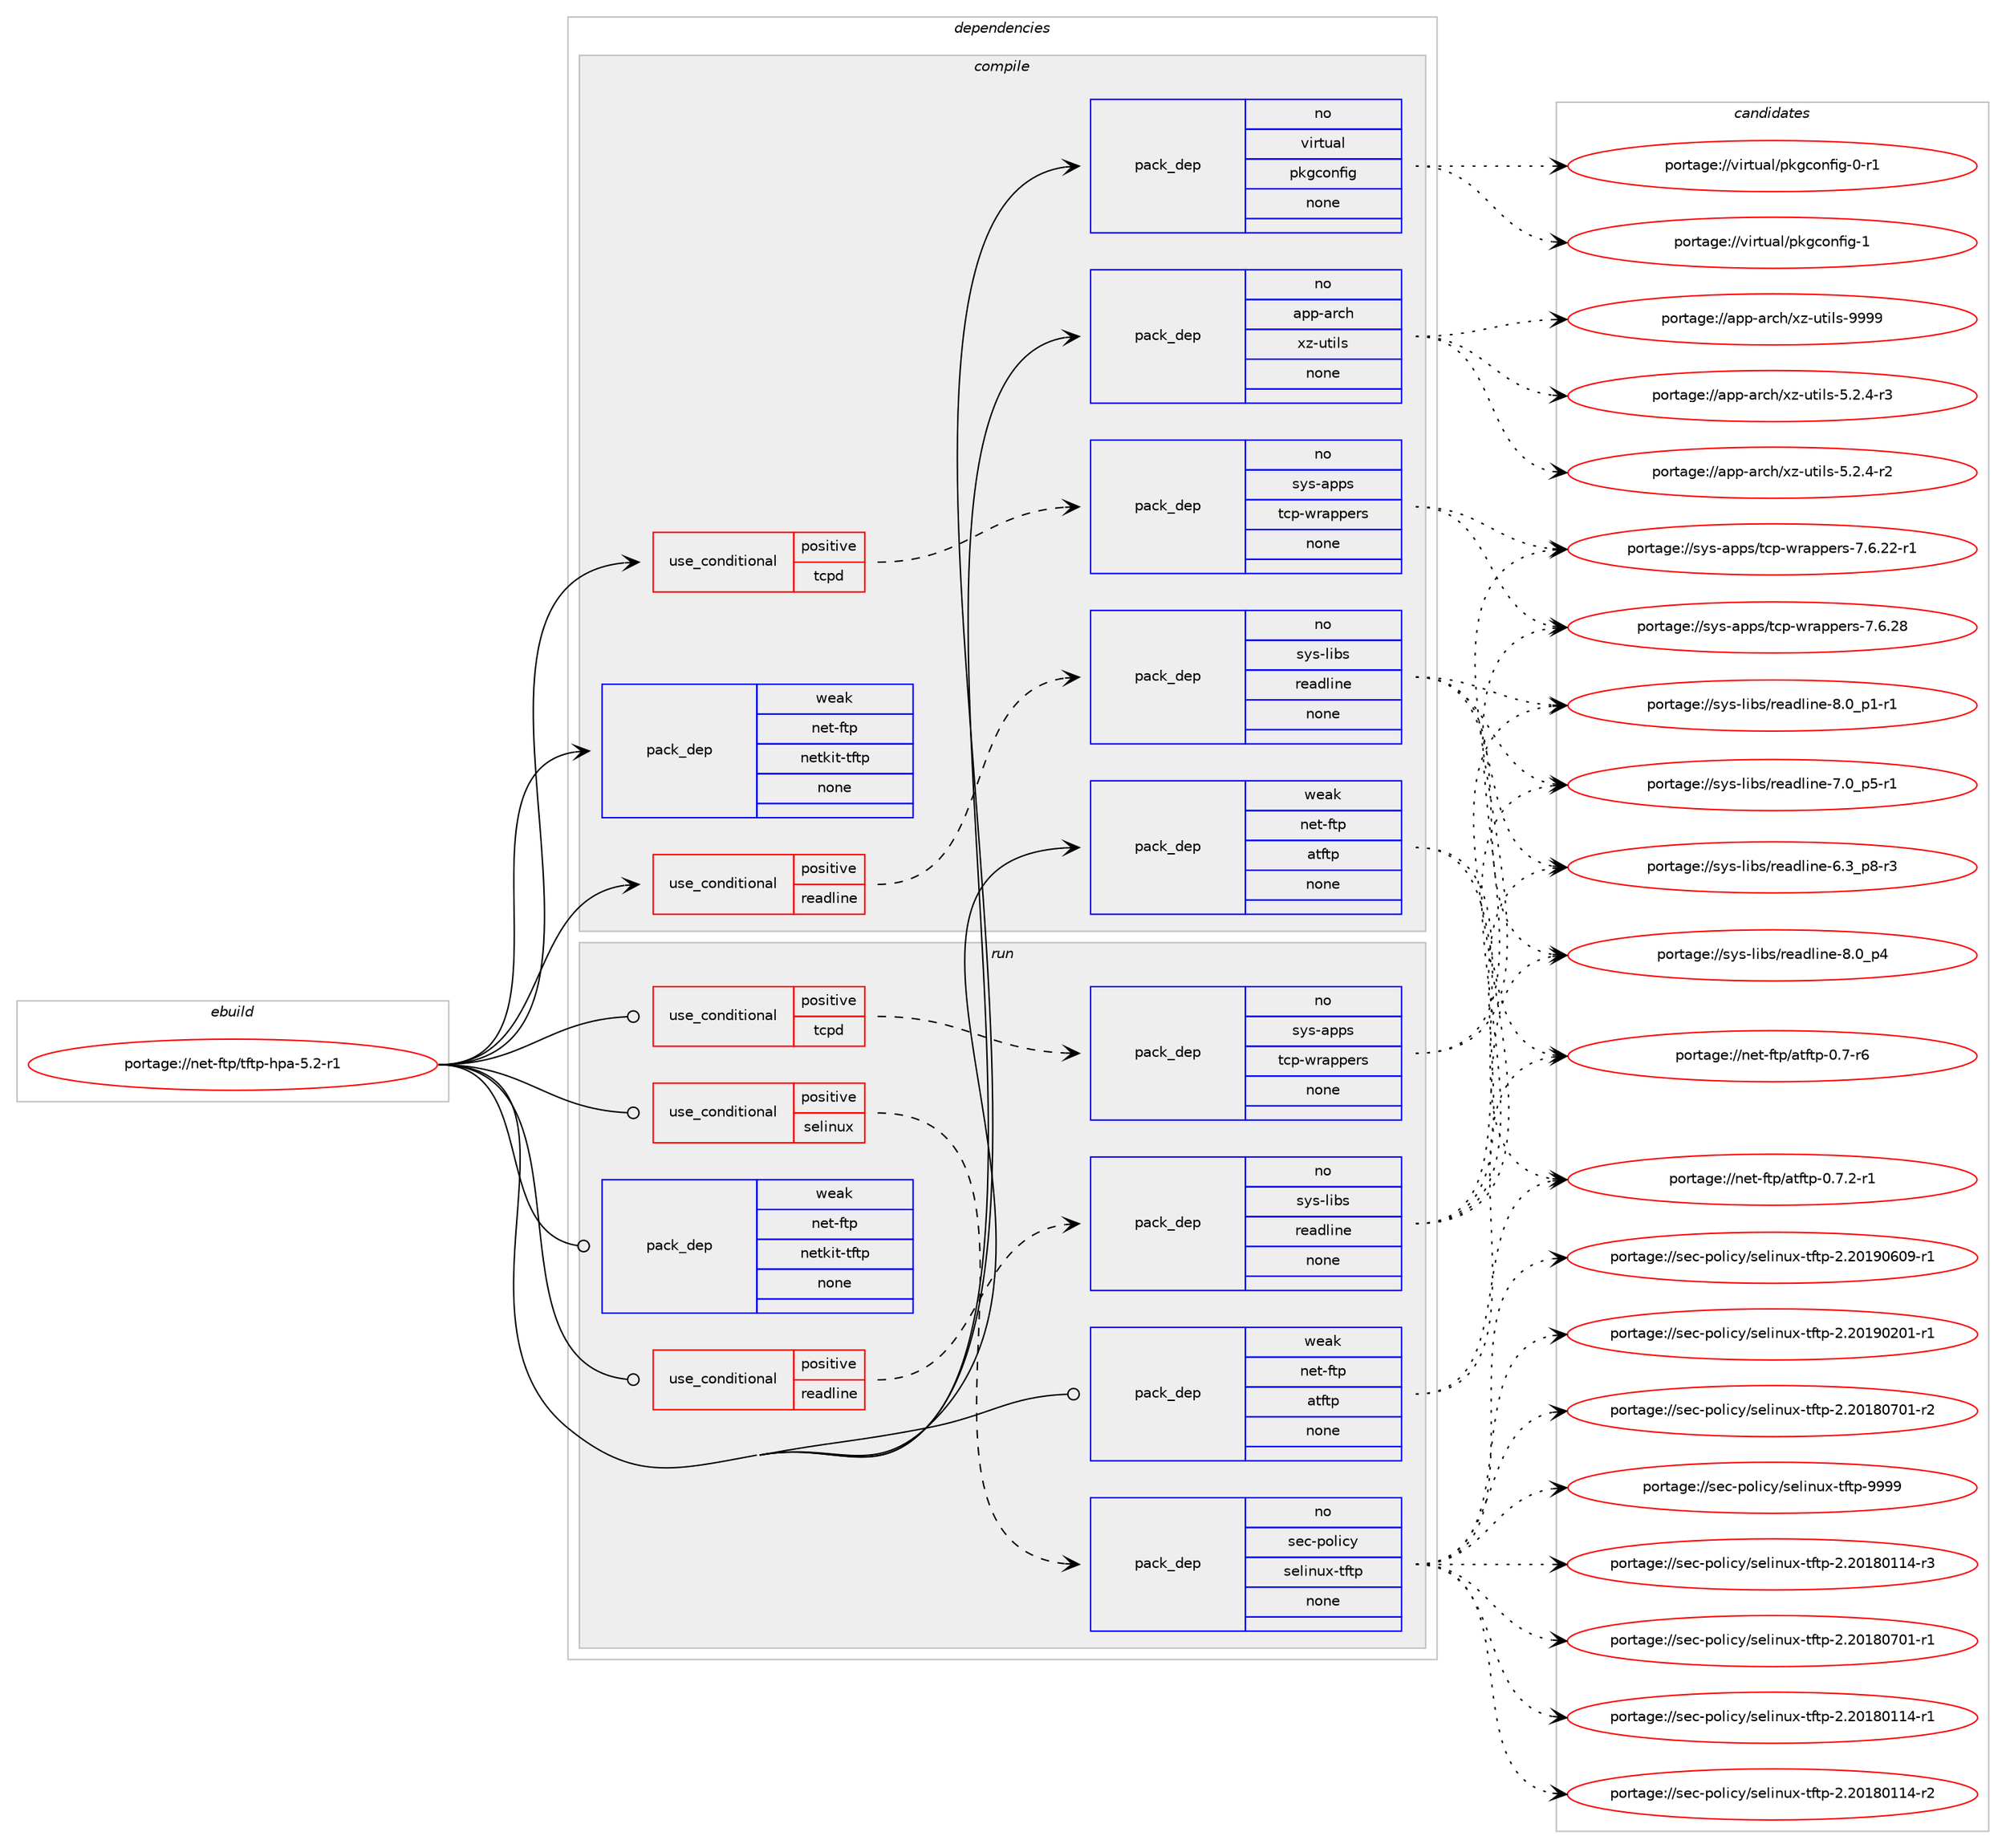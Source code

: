 digraph prolog {

# *************
# Graph options
# *************

newrank=true;
concentrate=true;
compound=true;
graph [rankdir=LR,fontname=Helvetica,fontsize=10,ranksep=1.5];#, ranksep=2.5, nodesep=0.2];
edge  [arrowhead=vee];
node  [fontname=Helvetica,fontsize=10];

# **********
# The ebuild
# **********

subgraph cluster_leftcol {
color=gray;
rank=same;
label=<<i>ebuild</i>>;
id [label="portage://net-ftp/tftp-hpa-5.2-r1", color=red, width=4, href="../net-ftp/tftp-hpa-5.2-r1.svg"];
}

# ****************
# The dependencies
# ****************

subgraph cluster_midcol {
color=gray;
label=<<i>dependencies</i>>;
subgraph cluster_compile {
fillcolor="#eeeeee";
style=filled;
label=<<i>compile</i>>;
subgraph cond31483 {
dependency144425 [label=<<TABLE BORDER="0" CELLBORDER="1" CELLSPACING="0" CELLPADDING="4"><TR><TD ROWSPAN="3" CELLPADDING="10">use_conditional</TD></TR><TR><TD>positive</TD></TR><TR><TD>readline</TD></TR></TABLE>>, shape=none, color=red];
subgraph pack110556 {
dependency144426 [label=<<TABLE BORDER="0" CELLBORDER="1" CELLSPACING="0" CELLPADDING="4" WIDTH="220"><TR><TD ROWSPAN="6" CELLPADDING="30">pack_dep</TD></TR><TR><TD WIDTH="110">no</TD></TR><TR><TD>sys-libs</TD></TR><TR><TD>readline</TD></TR><TR><TD>none</TD></TR><TR><TD></TD></TR></TABLE>>, shape=none, color=blue];
}
dependency144425:e -> dependency144426:w [weight=20,style="dashed",arrowhead="vee"];
}
id:e -> dependency144425:w [weight=20,style="solid",arrowhead="vee"];
subgraph cond31484 {
dependency144427 [label=<<TABLE BORDER="0" CELLBORDER="1" CELLSPACING="0" CELLPADDING="4"><TR><TD ROWSPAN="3" CELLPADDING="10">use_conditional</TD></TR><TR><TD>positive</TD></TR><TR><TD>tcpd</TD></TR></TABLE>>, shape=none, color=red];
subgraph pack110557 {
dependency144428 [label=<<TABLE BORDER="0" CELLBORDER="1" CELLSPACING="0" CELLPADDING="4" WIDTH="220"><TR><TD ROWSPAN="6" CELLPADDING="30">pack_dep</TD></TR><TR><TD WIDTH="110">no</TD></TR><TR><TD>sys-apps</TD></TR><TR><TD>tcp-wrappers</TD></TR><TR><TD>none</TD></TR><TR><TD></TD></TR></TABLE>>, shape=none, color=blue];
}
dependency144427:e -> dependency144428:w [weight=20,style="dashed",arrowhead="vee"];
}
id:e -> dependency144427:w [weight=20,style="solid",arrowhead="vee"];
subgraph pack110558 {
dependency144429 [label=<<TABLE BORDER="0" CELLBORDER="1" CELLSPACING="0" CELLPADDING="4" WIDTH="220"><TR><TD ROWSPAN="6" CELLPADDING="30">pack_dep</TD></TR><TR><TD WIDTH="110">no</TD></TR><TR><TD>app-arch</TD></TR><TR><TD>xz-utils</TD></TR><TR><TD>none</TD></TR><TR><TD></TD></TR></TABLE>>, shape=none, color=blue];
}
id:e -> dependency144429:w [weight=20,style="solid",arrowhead="vee"];
subgraph pack110559 {
dependency144430 [label=<<TABLE BORDER="0" CELLBORDER="1" CELLSPACING="0" CELLPADDING="4" WIDTH="220"><TR><TD ROWSPAN="6" CELLPADDING="30">pack_dep</TD></TR><TR><TD WIDTH="110">no</TD></TR><TR><TD>virtual</TD></TR><TR><TD>pkgconfig</TD></TR><TR><TD>none</TD></TR><TR><TD></TD></TR></TABLE>>, shape=none, color=blue];
}
id:e -> dependency144430:w [weight=20,style="solid",arrowhead="vee"];
subgraph pack110560 {
dependency144431 [label=<<TABLE BORDER="0" CELLBORDER="1" CELLSPACING="0" CELLPADDING="4" WIDTH="220"><TR><TD ROWSPAN="6" CELLPADDING="30">pack_dep</TD></TR><TR><TD WIDTH="110">weak</TD></TR><TR><TD>net-ftp</TD></TR><TR><TD>atftp</TD></TR><TR><TD>none</TD></TR><TR><TD></TD></TR></TABLE>>, shape=none, color=blue];
}
id:e -> dependency144431:w [weight=20,style="solid",arrowhead="vee"];
subgraph pack110561 {
dependency144432 [label=<<TABLE BORDER="0" CELLBORDER="1" CELLSPACING="0" CELLPADDING="4" WIDTH="220"><TR><TD ROWSPAN="6" CELLPADDING="30">pack_dep</TD></TR><TR><TD WIDTH="110">weak</TD></TR><TR><TD>net-ftp</TD></TR><TR><TD>netkit-tftp</TD></TR><TR><TD>none</TD></TR><TR><TD></TD></TR></TABLE>>, shape=none, color=blue];
}
id:e -> dependency144432:w [weight=20,style="solid",arrowhead="vee"];
}
subgraph cluster_compileandrun {
fillcolor="#eeeeee";
style=filled;
label=<<i>compile and run</i>>;
}
subgraph cluster_run {
fillcolor="#eeeeee";
style=filled;
label=<<i>run</i>>;
subgraph cond31485 {
dependency144433 [label=<<TABLE BORDER="0" CELLBORDER="1" CELLSPACING="0" CELLPADDING="4"><TR><TD ROWSPAN="3" CELLPADDING="10">use_conditional</TD></TR><TR><TD>positive</TD></TR><TR><TD>readline</TD></TR></TABLE>>, shape=none, color=red];
subgraph pack110562 {
dependency144434 [label=<<TABLE BORDER="0" CELLBORDER="1" CELLSPACING="0" CELLPADDING="4" WIDTH="220"><TR><TD ROWSPAN="6" CELLPADDING="30">pack_dep</TD></TR><TR><TD WIDTH="110">no</TD></TR><TR><TD>sys-libs</TD></TR><TR><TD>readline</TD></TR><TR><TD>none</TD></TR><TR><TD></TD></TR></TABLE>>, shape=none, color=blue];
}
dependency144433:e -> dependency144434:w [weight=20,style="dashed",arrowhead="vee"];
}
id:e -> dependency144433:w [weight=20,style="solid",arrowhead="odot"];
subgraph cond31486 {
dependency144435 [label=<<TABLE BORDER="0" CELLBORDER="1" CELLSPACING="0" CELLPADDING="4"><TR><TD ROWSPAN="3" CELLPADDING="10">use_conditional</TD></TR><TR><TD>positive</TD></TR><TR><TD>selinux</TD></TR></TABLE>>, shape=none, color=red];
subgraph pack110563 {
dependency144436 [label=<<TABLE BORDER="0" CELLBORDER="1" CELLSPACING="0" CELLPADDING="4" WIDTH="220"><TR><TD ROWSPAN="6" CELLPADDING="30">pack_dep</TD></TR><TR><TD WIDTH="110">no</TD></TR><TR><TD>sec-policy</TD></TR><TR><TD>selinux-tftp</TD></TR><TR><TD>none</TD></TR><TR><TD></TD></TR></TABLE>>, shape=none, color=blue];
}
dependency144435:e -> dependency144436:w [weight=20,style="dashed",arrowhead="vee"];
}
id:e -> dependency144435:w [weight=20,style="solid",arrowhead="odot"];
subgraph cond31487 {
dependency144437 [label=<<TABLE BORDER="0" CELLBORDER="1" CELLSPACING="0" CELLPADDING="4"><TR><TD ROWSPAN="3" CELLPADDING="10">use_conditional</TD></TR><TR><TD>positive</TD></TR><TR><TD>tcpd</TD></TR></TABLE>>, shape=none, color=red];
subgraph pack110564 {
dependency144438 [label=<<TABLE BORDER="0" CELLBORDER="1" CELLSPACING="0" CELLPADDING="4" WIDTH="220"><TR><TD ROWSPAN="6" CELLPADDING="30">pack_dep</TD></TR><TR><TD WIDTH="110">no</TD></TR><TR><TD>sys-apps</TD></TR><TR><TD>tcp-wrappers</TD></TR><TR><TD>none</TD></TR><TR><TD></TD></TR></TABLE>>, shape=none, color=blue];
}
dependency144437:e -> dependency144438:w [weight=20,style="dashed",arrowhead="vee"];
}
id:e -> dependency144437:w [weight=20,style="solid",arrowhead="odot"];
subgraph pack110565 {
dependency144439 [label=<<TABLE BORDER="0" CELLBORDER="1" CELLSPACING="0" CELLPADDING="4" WIDTH="220"><TR><TD ROWSPAN="6" CELLPADDING="30">pack_dep</TD></TR><TR><TD WIDTH="110">weak</TD></TR><TR><TD>net-ftp</TD></TR><TR><TD>atftp</TD></TR><TR><TD>none</TD></TR><TR><TD></TD></TR></TABLE>>, shape=none, color=blue];
}
id:e -> dependency144439:w [weight=20,style="solid",arrowhead="odot"];
subgraph pack110566 {
dependency144440 [label=<<TABLE BORDER="0" CELLBORDER="1" CELLSPACING="0" CELLPADDING="4" WIDTH="220"><TR><TD ROWSPAN="6" CELLPADDING="30">pack_dep</TD></TR><TR><TD WIDTH="110">weak</TD></TR><TR><TD>net-ftp</TD></TR><TR><TD>netkit-tftp</TD></TR><TR><TD>none</TD></TR><TR><TD></TD></TR></TABLE>>, shape=none, color=blue];
}
id:e -> dependency144440:w [weight=20,style="solid",arrowhead="odot"];
}
}

# **************
# The candidates
# **************

subgraph cluster_choices {
rank=same;
color=gray;
label=<<i>candidates</i>>;

subgraph choice110556 {
color=black;
nodesep=1;
choice11512111545108105981154711410197100108105110101455646489511252 [label="portage://sys-libs/readline-8.0_p4", color=red, width=4,href="../sys-libs/readline-8.0_p4.svg"];
choice115121115451081059811547114101971001081051101014556464895112494511449 [label="portage://sys-libs/readline-8.0_p1-r1", color=red, width=4,href="../sys-libs/readline-8.0_p1-r1.svg"];
choice115121115451081059811547114101971001081051101014555464895112534511449 [label="portage://sys-libs/readline-7.0_p5-r1", color=red, width=4,href="../sys-libs/readline-7.0_p5-r1.svg"];
choice115121115451081059811547114101971001081051101014554465195112564511451 [label="portage://sys-libs/readline-6.3_p8-r3", color=red, width=4,href="../sys-libs/readline-6.3_p8-r3.svg"];
dependency144426:e -> choice11512111545108105981154711410197100108105110101455646489511252:w [style=dotted,weight="100"];
dependency144426:e -> choice115121115451081059811547114101971001081051101014556464895112494511449:w [style=dotted,weight="100"];
dependency144426:e -> choice115121115451081059811547114101971001081051101014555464895112534511449:w [style=dotted,weight="100"];
dependency144426:e -> choice115121115451081059811547114101971001081051101014554465195112564511451:w [style=dotted,weight="100"];
}
subgraph choice110557 {
color=black;
nodesep=1;
choice11512111545971121121154711699112451191149711211210111411545554654465056 [label="portage://sys-apps/tcp-wrappers-7.6.28", color=red, width=4,href="../sys-apps/tcp-wrappers-7.6.28.svg"];
choice115121115459711211211547116991124511911497112112101114115455546544650504511449 [label="portage://sys-apps/tcp-wrappers-7.6.22-r1", color=red, width=4,href="../sys-apps/tcp-wrappers-7.6.22-r1.svg"];
dependency144428:e -> choice11512111545971121121154711699112451191149711211210111411545554654465056:w [style=dotted,weight="100"];
dependency144428:e -> choice115121115459711211211547116991124511911497112112101114115455546544650504511449:w [style=dotted,weight="100"];
}
subgraph choice110558 {
color=black;
nodesep=1;
choice9711211245971149910447120122451171161051081154557575757 [label="portage://app-arch/xz-utils-9999", color=red, width=4,href="../app-arch/xz-utils-9999.svg"];
choice9711211245971149910447120122451171161051081154553465046524511451 [label="portage://app-arch/xz-utils-5.2.4-r3", color=red, width=4,href="../app-arch/xz-utils-5.2.4-r3.svg"];
choice9711211245971149910447120122451171161051081154553465046524511450 [label="portage://app-arch/xz-utils-5.2.4-r2", color=red, width=4,href="../app-arch/xz-utils-5.2.4-r2.svg"];
dependency144429:e -> choice9711211245971149910447120122451171161051081154557575757:w [style=dotted,weight="100"];
dependency144429:e -> choice9711211245971149910447120122451171161051081154553465046524511451:w [style=dotted,weight="100"];
dependency144429:e -> choice9711211245971149910447120122451171161051081154553465046524511450:w [style=dotted,weight="100"];
}
subgraph choice110559 {
color=black;
nodesep=1;
choice1181051141161179710847112107103991111101021051034549 [label="portage://virtual/pkgconfig-1", color=red, width=4,href="../virtual/pkgconfig-1.svg"];
choice11810511411611797108471121071039911111010210510345484511449 [label="portage://virtual/pkgconfig-0-r1", color=red, width=4,href="../virtual/pkgconfig-0-r1.svg"];
dependency144430:e -> choice1181051141161179710847112107103991111101021051034549:w [style=dotted,weight="100"];
dependency144430:e -> choice11810511411611797108471121071039911111010210510345484511449:w [style=dotted,weight="100"];
}
subgraph choice110560 {
color=black;
nodesep=1;
choice1101011164510211611247971161021161124548465546504511449 [label="portage://net-ftp/atftp-0.7.2-r1", color=red, width=4,href="../net-ftp/atftp-0.7.2-r1.svg"];
choice110101116451021161124797116102116112454846554511454 [label="portage://net-ftp/atftp-0.7-r6", color=red, width=4,href="../net-ftp/atftp-0.7-r6.svg"];
dependency144431:e -> choice1101011164510211611247971161021161124548465546504511449:w [style=dotted,weight="100"];
dependency144431:e -> choice110101116451021161124797116102116112454846554511454:w [style=dotted,weight="100"];
}
subgraph choice110561 {
color=black;
nodesep=1;
}
subgraph choice110562 {
color=black;
nodesep=1;
choice11512111545108105981154711410197100108105110101455646489511252 [label="portage://sys-libs/readline-8.0_p4", color=red, width=4,href="../sys-libs/readline-8.0_p4.svg"];
choice115121115451081059811547114101971001081051101014556464895112494511449 [label="portage://sys-libs/readline-8.0_p1-r1", color=red, width=4,href="../sys-libs/readline-8.0_p1-r1.svg"];
choice115121115451081059811547114101971001081051101014555464895112534511449 [label="portage://sys-libs/readline-7.0_p5-r1", color=red, width=4,href="../sys-libs/readline-7.0_p5-r1.svg"];
choice115121115451081059811547114101971001081051101014554465195112564511451 [label="portage://sys-libs/readline-6.3_p8-r3", color=red, width=4,href="../sys-libs/readline-6.3_p8-r3.svg"];
dependency144434:e -> choice11512111545108105981154711410197100108105110101455646489511252:w [style=dotted,weight="100"];
dependency144434:e -> choice115121115451081059811547114101971001081051101014556464895112494511449:w [style=dotted,weight="100"];
dependency144434:e -> choice115121115451081059811547114101971001081051101014555464895112534511449:w [style=dotted,weight="100"];
dependency144434:e -> choice115121115451081059811547114101971001081051101014554465195112564511451:w [style=dotted,weight="100"];
}
subgraph choice110563 {
color=black;
nodesep=1;
choice11510199451121111081059912147115101108105110117120451161021161124557575757 [label="portage://sec-policy/selinux-tftp-9999", color=red, width=4,href="../sec-policy/selinux-tftp-9999.svg"];
choice115101994511211110810599121471151011081051101171204511610211611245504650484957485448574511449 [label="portage://sec-policy/selinux-tftp-2.20190609-r1", color=red, width=4,href="../sec-policy/selinux-tftp-2.20190609-r1.svg"];
choice115101994511211110810599121471151011081051101171204511610211611245504650484957485048494511449 [label="portage://sec-policy/selinux-tftp-2.20190201-r1", color=red, width=4,href="../sec-policy/selinux-tftp-2.20190201-r1.svg"];
choice115101994511211110810599121471151011081051101171204511610211611245504650484956485548494511450 [label="portage://sec-policy/selinux-tftp-2.20180701-r2", color=red, width=4,href="../sec-policy/selinux-tftp-2.20180701-r2.svg"];
choice115101994511211110810599121471151011081051101171204511610211611245504650484956485548494511449 [label="portage://sec-policy/selinux-tftp-2.20180701-r1", color=red, width=4,href="../sec-policy/selinux-tftp-2.20180701-r1.svg"];
choice115101994511211110810599121471151011081051101171204511610211611245504650484956484949524511451 [label="portage://sec-policy/selinux-tftp-2.20180114-r3", color=red, width=4,href="../sec-policy/selinux-tftp-2.20180114-r3.svg"];
choice115101994511211110810599121471151011081051101171204511610211611245504650484956484949524511450 [label="portage://sec-policy/selinux-tftp-2.20180114-r2", color=red, width=4,href="../sec-policy/selinux-tftp-2.20180114-r2.svg"];
choice115101994511211110810599121471151011081051101171204511610211611245504650484956484949524511449 [label="portage://sec-policy/selinux-tftp-2.20180114-r1", color=red, width=4,href="../sec-policy/selinux-tftp-2.20180114-r1.svg"];
dependency144436:e -> choice11510199451121111081059912147115101108105110117120451161021161124557575757:w [style=dotted,weight="100"];
dependency144436:e -> choice115101994511211110810599121471151011081051101171204511610211611245504650484957485448574511449:w [style=dotted,weight="100"];
dependency144436:e -> choice115101994511211110810599121471151011081051101171204511610211611245504650484957485048494511449:w [style=dotted,weight="100"];
dependency144436:e -> choice115101994511211110810599121471151011081051101171204511610211611245504650484956485548494511450:w [style=dotted,weight="100"];
dependency144436:e -> choice115101994511211110810599121471151011081051101171204511610211611245504650484956485548494511449:w [style=dotted,weight="100"];
dependency144436:e -> choice115101994511211110810599121471151011081051101171204511610211611245504650484956484949524511451:w [style=dotted,weight="100"];
dependency144436:e -> choice115101994511211110810599121471151011081051101171204511610211611245504650484956484949524511450:w [style=dotted,weight="100"];
dependency144436:e -> choice115101994511211110810599121471151011081051101171204511610211611245504650484956484949524511449:w [style=dotted,weight="100"];
}
subgraph choice110564 {
color=black;
nodesep=1;
choice11512111545971121121154711699112451191149711211210111411545554654465056 [label="portage://sys-apps/tcp-wrappers-7.6.28", color=red, width=4,href="../sys-apps/tcp-wrappers-7.6.28.svg"];
choice115121115459711211211547116991124511911497112112101114115455546544650504511449 [label="portage://sys-apps/tcp-wrappers-7.6.22-r1", color=red, width=4,href="../sys-apps/tcp-wrappers-7.6.22-r1.svg"];
dependency144438:e -> choice11512111545971121121154711699112451191149711211210111411545554654465056:w [style=dotted,weight="100"];
dependency144438:e -> choice115121115459711211211547116991124511911497112112101114115455546544650504511449:w [style=dotted,weight="100"];
}
subgraph choice110565 {
color=black;
nodesep=1;
choice1101011164510211611247971161021161124548465546504511449 [label="portage://net-ftp/atftp-0.7.2-r1", color=red, width=4,href="../net-ftp/atftp-0.7.2-r1.svg"];
choice110101116451021161124797116102116112454846554511454 [label="portage://net-ftp/atftp-0.7-r6", color=red, width=4,href="../net-ftp/atftp-0.7-r6.svg"];
dependency144439:e -> choice1101011164510211611247971161021161124548465546504511449:w [style=dotted,weight="100"];
dependency144439:e -> choice110101116451021161124797116102116112454846554511454:w [style=dotted,weight="100"];
}
subgraph choice110566 {
color=black;
nodesep=1;
}
}

}
